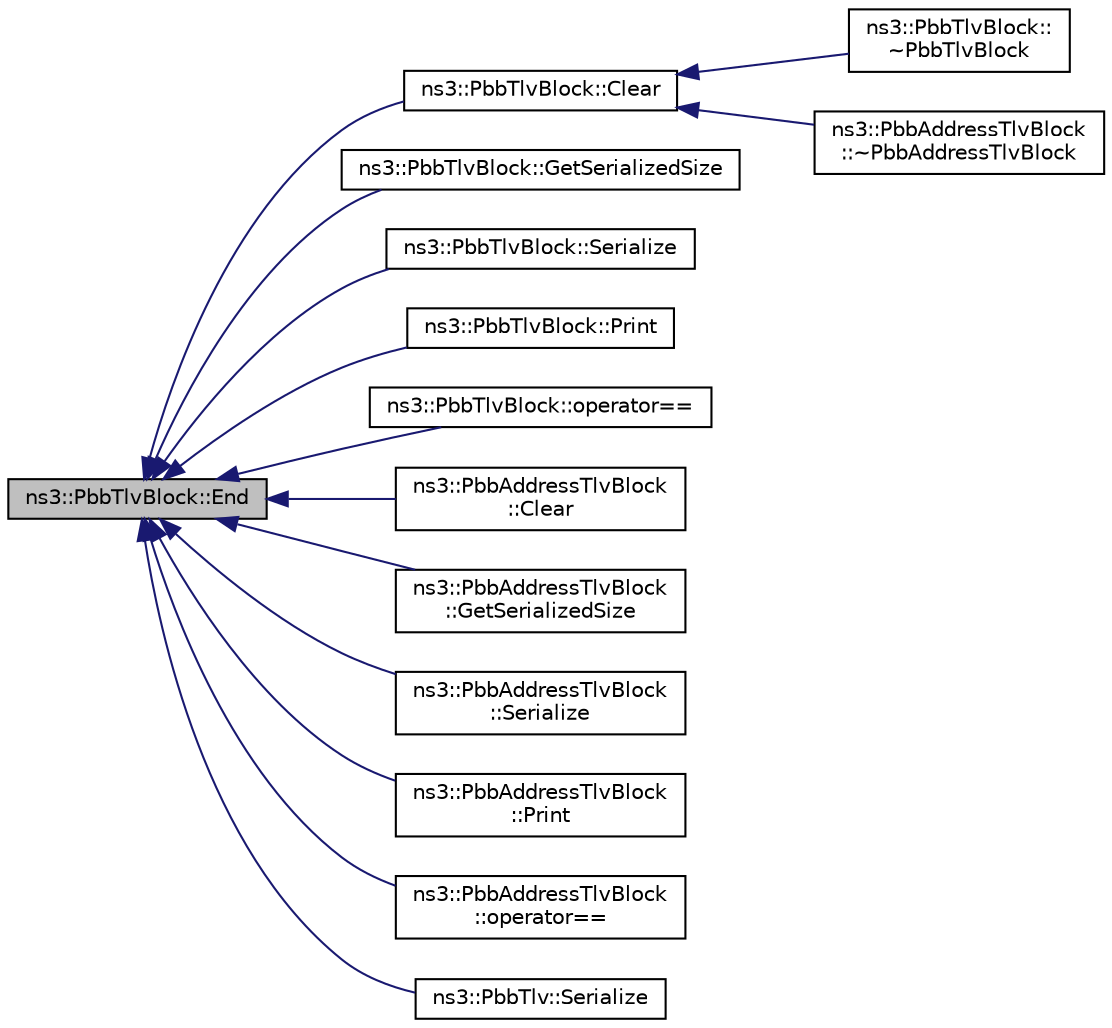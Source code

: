 digraph "ns3::PbbTlvBlock::End"
{
  edge [fontname="Helvetica",fontsize="10",labelfontname="Helvetica",labelfontsize="10"];
  node [fontname="Helvetica",fontsize="10",shape=record];
  rankdir="LR";
  Node1 [label="ns3::PbbTlvBlock::End",height=0.2,width=0.4,color="black", fillcolor="grey75", style="filled", fontcolor="black"];
  Node1 -> Node2 [dir="back",color="midnightblue",fontsize="10",style="solid"];
  Node2 [label="ns3::PbbTlvBlock::Clear",height=0.2,width=0.4,color="black", fillcolor="white", style="filled",URL="$d8/d5b/classns3_1_1PbbTlvBlock.html#a1b1afdc788fab87d517c3edc1c55a9e5",tooltip="Removes all TLVs from this block. "];
  Node2 -> Node3 [dir="back",color="midnightblue",fontsize="10",style="solid"];
  Node3 [label="ns3::PbbTlvBlock::\l~PbbTlvBlock",height=0.2,width=0.4,color="black", fillcolor="white", style="filled",URL="$d8/d5b/classns3_1_1PbbTlvBlock.html#afe9b31571ee46c67d8bd0a3bec4adab0"];
  Node2 -> Node4 [dir="back",color="midnightblue",fontsize="10",style="solid"];
  Node4 [label="ns3::PbbAddressTlvBlock\l::~PbbAddressTlvBlock",height=0.2,width=0.4,color="black", fillcolor="white", style="filled",URL="$de/d87/classns3_1_1PbbAddressTlvBlock.html#a903f18888040b4f3924834e3def19430"];
  Node1 -> Node5 [dir="back",color="midnightblue",fontsize="10",style="solid"];
  Node5 [label="ns3::PbbTlvBlock::GetSerializedSize",height=0.2,width=0.4,color="black", fillcolor="white", style="filled",URL="$d8/d5b/classns3_1_1PbbTlvBlock.html#a426ac1e1a330131dff7ce11d7651766d"];
  Node1 -> Node6 [dir="back",color="midnightblue",fontsize="10",style="solid"];
  Node6 [label="ns3::PbbTlvBlock::Serialize",height=0.2,width=0.4,color="black", fillcolor="white", style="filled",URL="$d8/d5b/classns3_1_1PbbTlvBlock.html#a1c825abcdf9a3526efbf4b35218ab85b",tooltip="Serializes this block into the specified buffer. "];
  Node1 -> Node7 [dir="back",color="midnightblue",fontsize="10",style="solid"];
  Node7 [label="ns3::PbbTlvBlock::Print",height=0.2,width=0.4,color="black", fillcolor="white", style="filled",URL="$d8/d5b/classns3_1_1PbbTlvBlock.html#a1bcb41b79d2368cf25a25ebce341b0c7",tooltip="Pretty-prints the contents of this block, with specified indentation. "];
  Node1 -> Node8 [dir="back",color="midnightblue",fontsize="10",style="solid"];
  Node8 [label="ns3::PbbTlvBlock::operator==",height=0.2,width=0.4,color="black", fillcolor="white", style="filled",URL="$d8/d5b/classns3_1_1PbbTlvBlock.html#acced16d85646869a32f20884f8a0fd53",tooltip="Equality operator for PbbTlvBlock. "];
  Node1 -> Node9 [dir="back",color="midnightblue",fontsize="10",style="solid"];
  Node9 [label="ns3::PbbAddressTlvBlock\l::Clear",height=0.2,width=0.4,color="black", fillcolor="white", style="filled",URL="$de/d87/classns3_1_1PbbAddressTlvBlock.html#ada52cd9586d80cac400cf9e1195371c9",tooltip="Removes all Address TLVs from this block. "];
  Node1 -> Node10 [dir="back",color="midnightblue",fontsize="10",style="solid"];
  Node10 [label="ns3::PbbAddressTlvBlock\l::GetSerializedSize",height=0.2,width=0.4,color="black", fillcolor="white", style="filled",URL="$de/d87/classns3_1_1PbbAddressTlvBlock.html#aa9297b16639b68454fbd518221614b54"];
  Node1 -> Node11 [dir="back",color="midnightblue",fontsize="10",style="solid"];
  Node11 [label="ns3::PbbAddressTlvBlock\l::Serialize",height=0.2,width=0.4,color="black", fillcolor="white", style="filled",URL="$de/d87/classns3_1_1PbbAddressTlvBlock.html#a7344724acb884c59fed16212109a2e26",tooltip="Serializes this block into the specified buffer. "];
  Node1 -> Node12 [dir="back",color="midnightblue",fontsize="10",style="solid"];
  Node12 [label="ns3::PbbAddressTlvBlock\l::Print",height=0.2,width=0.4,color="black", fillcolor="white", style="filled",URL="$de/d87/classns3_1_1PbbAddressTlvBlock.html#a6a49d38b6589c560b8b5f9c508c19a05",tooltip="Pretty-prints the contents of this block, with specified indentation. "];
  Node1 -> Node13 [dir="back",color="midnightblue",fontsize="10",style="solid"];
  Node13 [label="ns3::PbbAddressTlvBlock\l::operator==",height=0.2,width=0.4,color="black", fillcolor="white", style="filled",URL="$de/d87/classns3_1_1PbbAddressTlvBlock.html#a80a2d8a2b596e789749e4a204a306b55",tooltip="Equality operator for PbbAddressTlvBlock. "];
  Node1 -> Node14 [dir="back",color="midnightblue",fontsize="10",style="solid"];
  Node14 [label="ns3::PbbTlv::Serialize",height=0.2,width=0.4,color="black", fillcolor="white", style="filled",URL="$db/dfb/classns3_1_1PbbTlv.html#a5e1a30c5ab57944ac2b361352660fd2e",tooltip="Serializes this TLV into the specified buffer. "];
}
